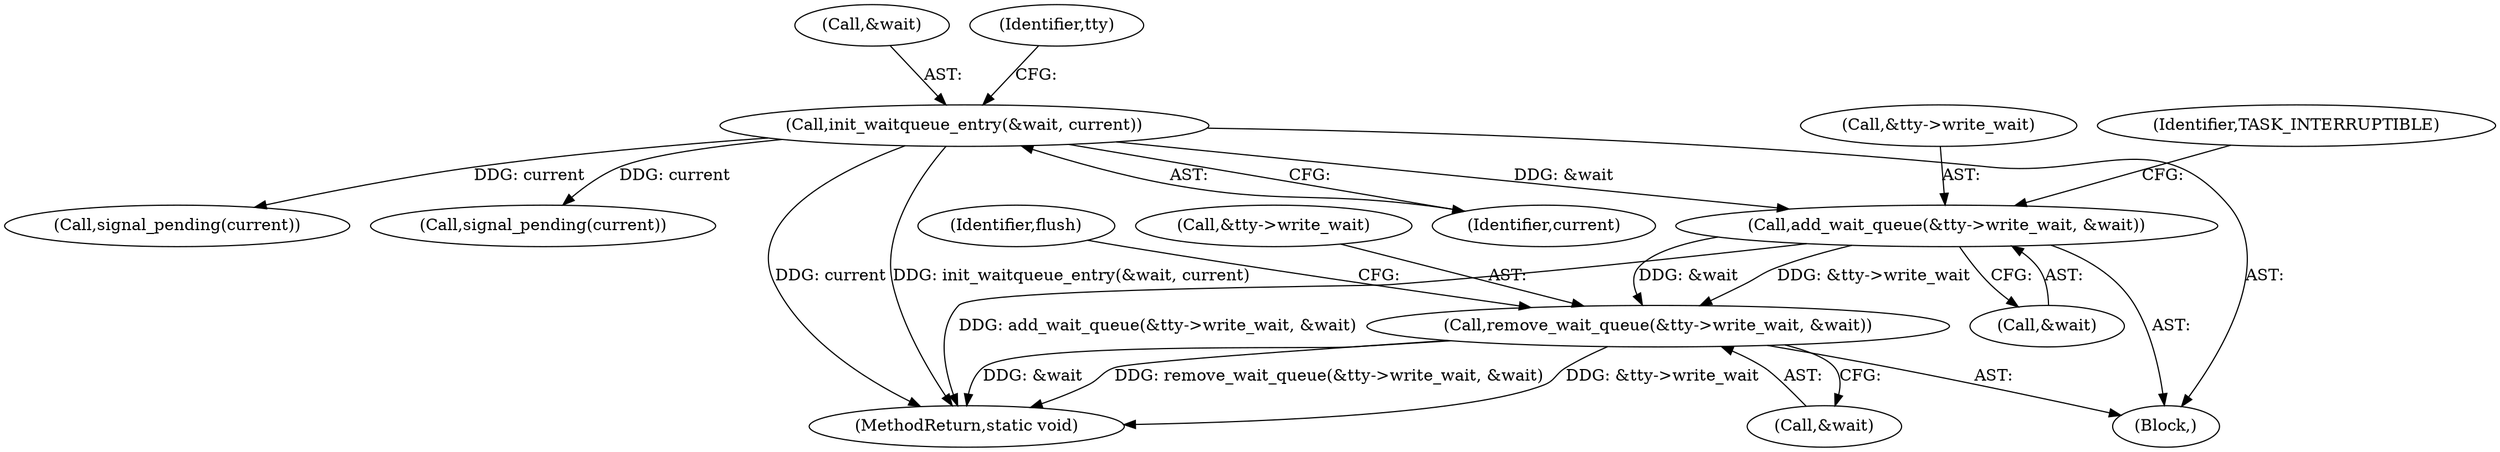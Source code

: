digraph "0_linux_1ee0a224bc9aad1de496c795f96bc6ba2c394811@API" {
"1000206" [label="(Call,remove_wait_queue(&tty->write_wait, &wait))"];
"1000157" [label="(Call,add_wait_queue(&tty->write_wait, &wait))"];
"1000153" [label="(Call,init_waitqueue_entry(&wait, current))"];
"1000156" [label="(Identifier,current)"];
"1000279" [label="(MethodReturn,static void)"];
"1000207" [label="(Call,&tty->write_wait)"];
"1000111" [label="(Block,)"];
"1000214" [label="(Identifier,flush)"];
"1000157" [label="(Call,add_wait_queue(&tty->write_wait, &wait))"];
"1000206" [label="(Call,remove_wait_queue(&tty->write_wait, &wait))"];
"1000154" [label="(Call,&wait)"];
"1000242" [label="(Call,signal_pending(current))"];
"1000153" [label="(Call,init_waitqueue_entry(&wait, current))"];
"1000167" [label="(Identifier,TASK_INTERRUPTIBLE)"];
"1000160" [label="(Identifier,tty)"];
"1000211" [label="(Call,&wait)"];
"1000158" [label="(Call,&tty->write_wait)"];
"1000182" [label="(Call,signal_pending(current))"];
"1000162" [label="(Call,&wait)"];
"1000206" -> "1000111"  [label="AST: "];
"1000206" -> "1000211"  [label="CFG: "];
"1000207" -> "1000206"  [label="AST: "];
"1000211" -> "1000206"  [label="AST: "];
"1000214" -> "1000206"  [label="CFG: "];
"1000206" -> "1000279"  [label="DDG: remove_wait_queue(&tty->write_wait, &wait)"];
"1000206" -> "1000279"  [label="DDG: &tty->write_wait"];
"1000206" -> "1000279"  [label="DDG: &wait"];
"1000157" -> "1000206"  [label="DDG: &tty->write_wait"];
"1000157" -> "1000206"  [label="DDG: &wait"];
"1000157" -> "1000111"  [label="AST: "];
"1000157" -> "1000162"  [label="CFG: "];
"1000158" -> "1000157"  [label="AST: "];
"1000162" -> "1000157"  [label="AST: "];
"1000167" -> "1000157"  [label="CFG: "];
"1000157" -> "1000279"  [label="DDG: add_wait_queue(&tty->write_wait, &wait)"];
"1000153" -> "1000157"  [label="DDG: &wait"];
"1000153" -> "1000111"  [label="AST: "];
"1000153" -> "1000156"  [label="CFG: "];
"1000154" -> "1000153"  [label="AST: "];
"1000156" -> "1000153"  [label="AST: "];
"1000160" -> "1000153"  [label="CFG: "];
"1000153" -> "1000279"  [label="DDG: init_waitqueue_entry(&wait, current)"];
"1000153" -> "1000279"  [label="DDG: current"];
"1000153" -> "1000182"  [label="DDG: current"];
"1000153" -> "1000242"  [label="DDG: current"];
}
